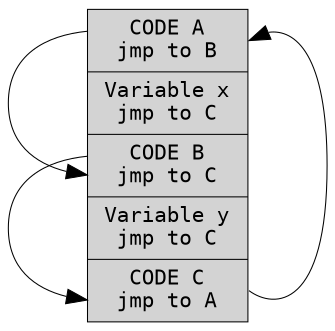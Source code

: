digraph {
    rankdir=LR
    compound=true
    fontname="Inconsolata, Consolas"
    fontsize=10
    margin="0,0"
    ranksep=0.5
    penwidth=0.5
    
    node [shape=record, fontname="Inconsolata, Consolas", fontsize=10, penwidth=0.5, style=filled, colorscheme=spectral7]
    edge [fontname="Inconsolata, Consolas", fontsize=10, penwidth=0.5]

	assembly[label="<code_a>CODE A\njmp to B\n|
	              <tmp_x>Variable x\njmp to C\n|
	              <code_b>CODE B\njmp to C\n|
	              <tmp_y>Variable y\njmp to C\n|
	              <code_c>CODE C\njmp to A\n"]

	assembly:code_a -> assembly:code_b
	assembly:code_b -> assembly:code_c
	assembly:code_c:e -> assembly:code_a:e
}

